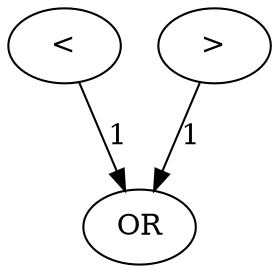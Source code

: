 digraph {
	convex_hull_large_grid_INST_824 [label="\<" cost=1763]
	convex_hull_large_grid_INST_825 [label=OR cost=602]
	convex_hull_large_grid_INST_821 [label="\>" cost=172]
	convex_hull_large_grid_INST_824 -> convex_hull_large_grid_INST_825 [label=1 cost=1]
	convex_hull_large_grid_INST_821 -> convex_hull_large_grid_INST_825 [label=1 cost=1]
}
